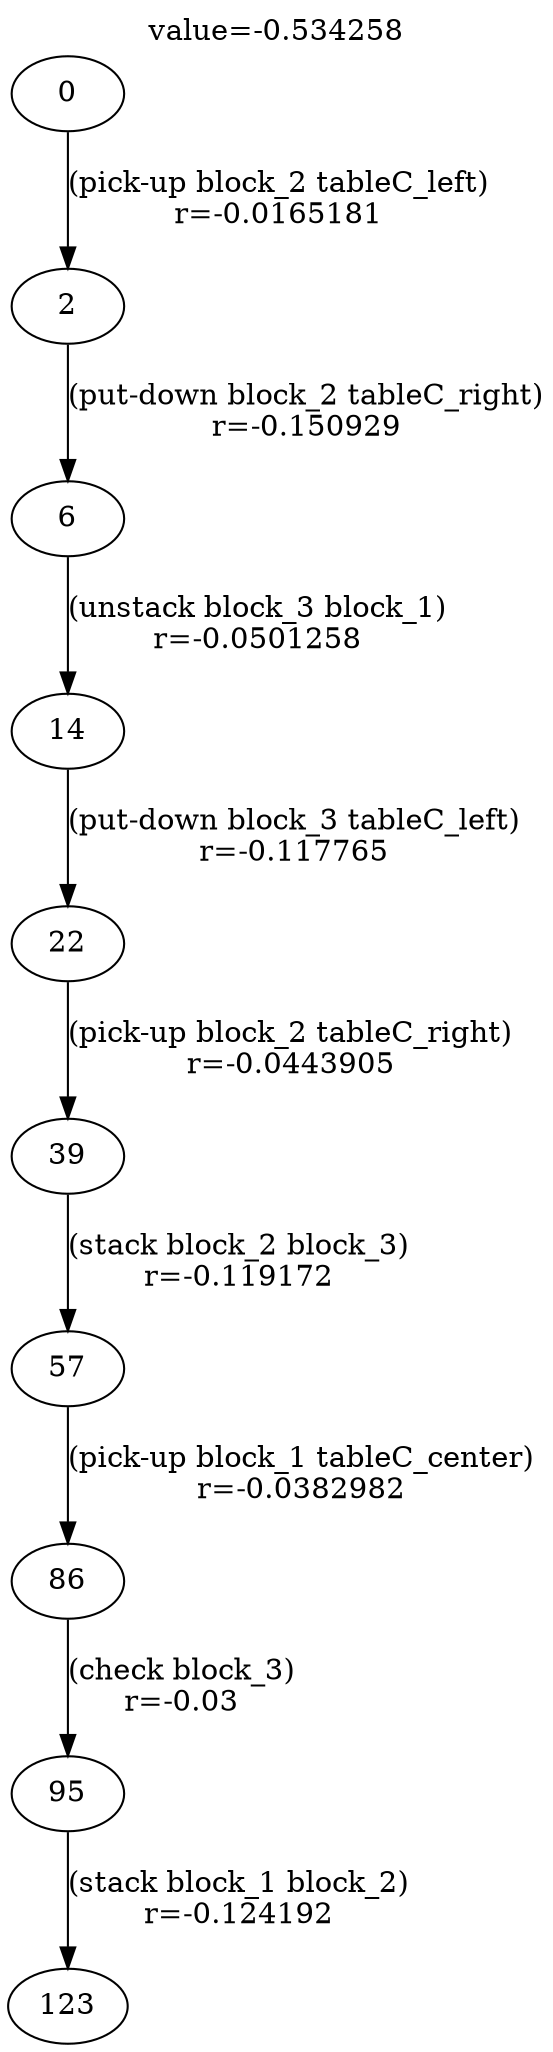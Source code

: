 digraph g{
label="value=-0.534258"
labelloc=top
0->2 [ label="(pick-up block_2 tableC_left)
r=-0.0165181" ];
2->6 [ label="(put-down block_2 tableC_right)
r=-0.150929" ];
6->14 [ label="(unstack block_3 block_1)
r=-0.0501258" ];
14->22 [ label="(put-down block_3 tableC_left)
r=-0.117765" ];
22->39 [ label="(pick-up block_2 tableC_right)
r=-0.0443905" ];
39->57 [ label="(stack block_2 block_3)
r=-0.119172" ];
57->86 [ label="(pick-up block_1 tableC_center)
r=-0.0382982" ];
86->95 [ label="(check block_3)
r=-0.03" ];
95->123 [ label="(stack block_1 block_2)
r=-0.124192" ];
}
